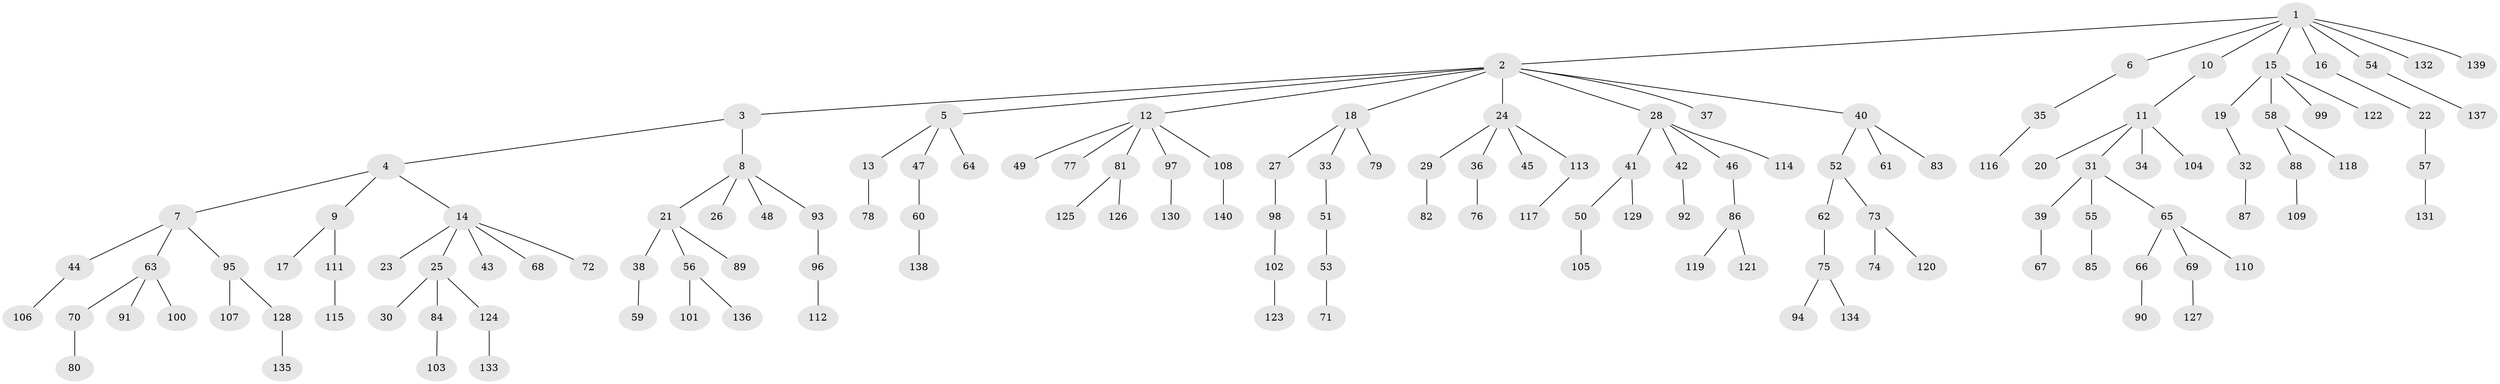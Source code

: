 // coarse degree distribution, {15: 0.011235955056179775, 3: 0.06741573033707865, 5: 0.06741573033707865, 4: 0.056179775280898875, 2: 0.19101123595505617, 6: 0.011235955056179775, 1: 0.5955056179775281}
// Generated by graph-tools (version 1.1) at 2025/52/02/27/25 19:52:12]
// undirected, 140 vertices, 139 edges
graph export_dot {
graph [start="1"]
  node [color=gray90,style=filled];
  1;
  2;
  3;
  4;
  5;
  6;
  7;
  8;
  9;
  10;
  11;
  12;
  13;
  14;
  15;
  16;
  17;
  18;
  19;
  20;
  21;
  22;
  23;
  24;
  25;
  26;
  27;
  28;
  29;
  30;
  31;
  32;
  33;
  34;
  35;
  36;
  37;
  38;
  39;
  40;
  41;
  42;
  43;
  44;
  45;
  46;
  47;
  48;
  49;
  50;
  51;
  52;
  53;
  54;
  55;
  56;
  57;
  58;
  59;
  60;
  61;
  62;
  63;
  64;
  65;
  66;
  67;
  68;
  69;
  70;
  71;
  72;
  73;
  74;
  75;
  76;
  77;
  78;
  79;
  80;
  81;
  82;
  83;
  84;
  85;
  86;
  87;
  88;
  89;
  90;
  91;
  92;
  93;
  94;
  95;
  96;
  97;
  98;
  99;
  100;
  101;
  102;
  103;
  104;
  105;
  106;
  107;
  108;
  109;
  110;
  111;
  112;
  113;
  114;
  115;
  116;
  117;
  118;
  119;
  120;
  121;
  122;
  123;
  124;
  125;
  126;
  127;
  128;
  129;
  130;
  131;
  132;
  133;
  134;
  135;
  136;
  137;
  138;
  139;
  140;
  1 -- 2;
  1 -- 6;
  1 -- 10;
  1 -- 15;
  1 -- 16;
  1 -- 54;
  1 -- 132;
  1 -- 139;
  2 -- 3;
  2 -- 5;
  2 -- 12;
  2 -- 18;
  2 -- 24;
  2 -- 28;
  2 -- 37;
  2 -- 40;
  3 -- 4;
  3 -- 8;
  4 -- 7;
  4 -- 9;
  4 -- 14;
  5 -- 13;
  5 -- 47;
  5 -- 64;
  6 -- 35;
  7 -- 44;
  7 -- 63;
  7 -- 95;
  8 -- 21;
  8 -- 26;
  8 -- 48;
  8 -- 93;
  9 -- 17;
  9 -- 111;
  10 -- 11;
  11 -- 20;
  11 -- 31;
  11 -- 34;
  11 -- 104;
  12 -- 49;
  12 -- 77;
  12 -- 81;
  12 -- 97;
  12 -- 108;
  13 -- 78;
  14 -- 23;
  14 -- 25;
  14 -- 43;
  14 -- 68;
  14 -- 72;
  15 -- 19;
  15 -- 58;
  15 -- 99;
  15 -- 122;
  16 -- 22;
  18 -- 27;
  18 -- 33;
  18 -- 79;
  19 -- 32;
  21 -- 38;
  21 -- 56;
  21 -- 89;
  22 -- 57;
  24 -- 29;
  24 -- 36;
  24 -- 45;
  24 -- 113;
  25 -- 30;
  25 -- 84;
  25 -- 124;
  27 -- 98;
  28 -- 41;
  28 -- 42;
  28 -- 46;
  28 -- 114;
  29 -- 82;
  31 -- 39;
  31 -- 55;
  31 -- 65;
  32 -- 87;
  33 -- 51;
  35 -- 116;
  36 -- 76;
  38 -- 59;
  39 -- 67;
  40 -- 52;
  40 -- 61;
  40 -- 83;
  41 -- 50;
  41 -- 129;
  42 -- 92;
  44 -- 106;
  46 -- 86;
  47 -- 60;
  50 -- 105;
  51 -- 53;
  52 -- 62;
  52 -- 73;
  53 -- 71;
  54 -- 137;
  55 -- 85;
  56 -- 101;
  56 -- 136;
  57 -- 131;
  58 -- 88;
  58 -- 118;
  60 -- 138;
  62 -- 75;
  63 -- 70;
  63 -- 91;
  63 -- 100;
  65 -- 66;
  65 -- 69;
  65 -- 110;
  66 -- 90;
  69 -- 127;
  70 -- 80;
  73 -- 74;
  73 -- 120;
  75 -- 94;
  75 -- 134;
  81 -- 125;
  81 -- 126;
  84 -- 103;
  86 -- 119;
  86 -- 121;
  88 -- 109;
  93 -- 96;
  95 -- 107;
  95 -- 128;
  96 -- 112;
  97 -- 130;
  98 -- 102;
  102 -- 123;
  108 -- 140;
  111 -- 115;
  113 -- 117;
  124 -- 133;
  128 -- 135;
}
